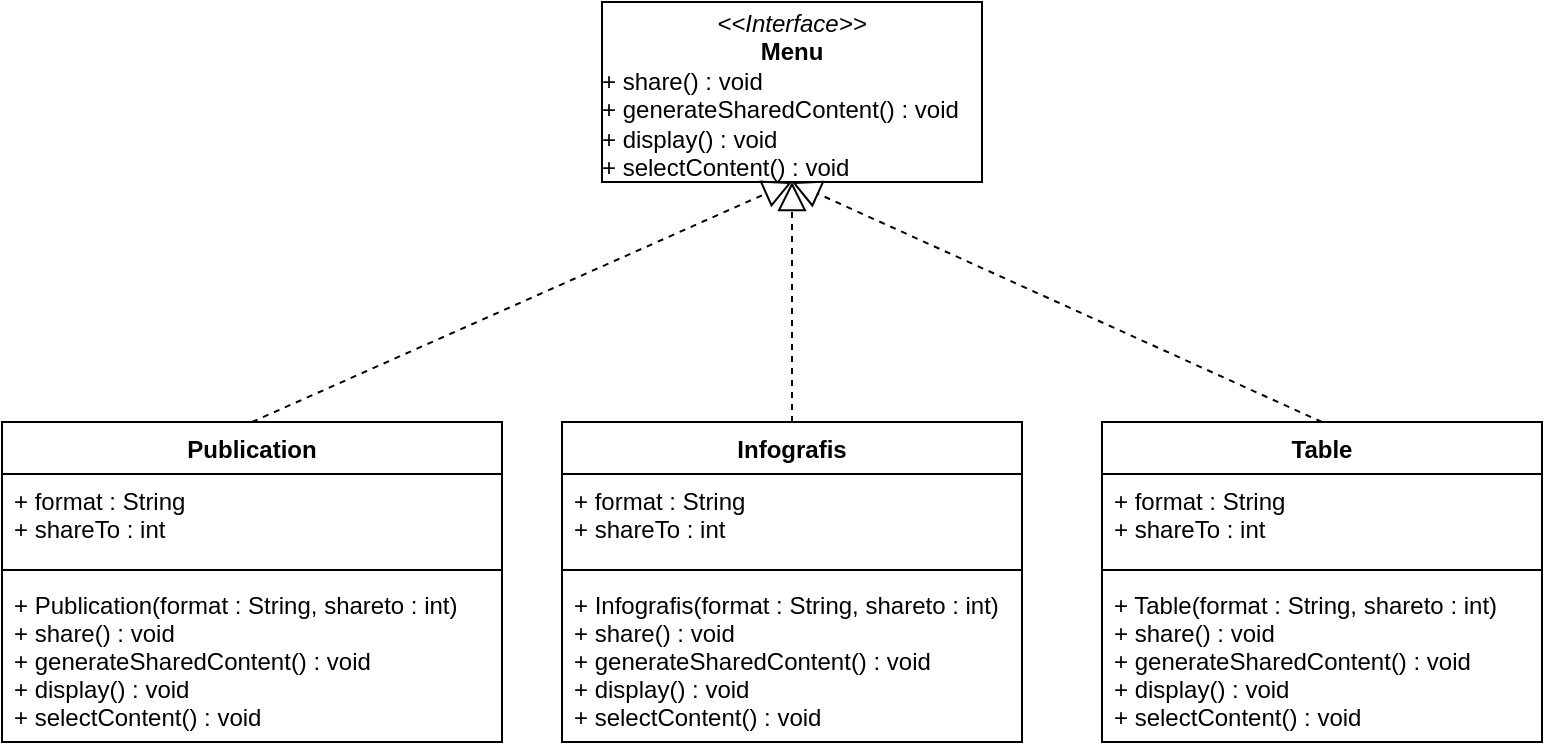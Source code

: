 <mxfile version="17.4.1" type="device"><diagram id="Hk2HBOH9kjmxwfjbY-cj" name="Page-1"><mxGraphModel dx="868" dy="460" grid="1" gridSize="10" guides="1" tooltips="1" connect="1" arrows="1" fold="1" page="1" pageScale="1" pageWidth="850" pageHeight="1100" math="0" shadow="0"><root><mxCell id="0"/><mxCell id="1" parent="0"/><mxCell id="zy9dHdSjfDAm_qm7TGTl-1" value="Publication" style="swimlane;fontStyle=1;align=center;verticalAlign=top;childLayout=stackLayout;horizontal=1;startSize=26;horizontalStack=0;resizeParent=1;resizeParentMax=0;resizeLast=0;collapsible=1;marginBottom=0;" vertex="1" parent="1"><mxGeometry x="50" y="230" width="250" height="160" as="geometry"/></mxCell><mxCell id="zy9dHdSjfDAm_qm7TGTl-16" value="+ format : String&#10;+ shareTo : int" style="text;strokeColor=none;fillColor=none;align=left;verticalAlign=top;spacingLeft=4;spacingRight=4;overflow=hidden;rotatable=0;points=[[0,0.5],[1,0.5]];portConstraint=eastwest;" vertex="1" parent="zy9dHdSjfDAm_qm7TGTl-1"><mxGeometry y="26" width="250" height="44" as="geometry"/></mxCell><mxCell id="zy9dHdSjfDAm_qm7TGTl-17" value="" style="line;strokeWidth=1;fillColor=none;align=left;verticalAlign=middle;spacingTop=-1;spacingLeft=3;spacingRight=3;rotatable=0;labelPosition=right;points=[];portConstraint=eastwest;" vertex="1" parent="zy9dHdSjfDAm_qm7TGTl-1"><mxGeometry y="70" width="250" height="8" as="geometry"/></mxCell><mxCell id="zy9dHdSjfDAm_qm7TGTl-4" value="+ Publication(format : String, shareto : int)&#10;+ share() : void&#10;+ generateSharedContent() : void&#10;+ display() : void&#10;+ selectContent() : void&#10;" style="text;strokeColor=none;fillColor=none;align=left;verticalAlign=top;spacingLeft=4;spacingRight=4;overflow=hidden;rotatable=0;points=[[0,0.5],[1,0.5]];portConstraint=eastwest;" vertex="1" parent="zy9dHdSjfDAm_qm7TGTl-1"><mxGeometry y="78" width="250" height="82" as="geometry"/></mxCell><mxCell id="zy9dHdSjfDAm_qm7TGTl-8" value="&lt;p style=&quot;margin: 0px ; margin-top: 4px ; text-align: center&quot;&gt;&lt;i&gt;&amp;lt;&amp;lt;Interface&amp;gt;&amp;gt;&lt;/i&gt;&lt;br&gt;&lt;b&gt;Menu&lt;/b&gt;&lt;/p&gt;+ share() : void&lt;br style=&quot;padding: 0px ; margin: 0px&quot;&gt;+ generateSharedContent() : void&lt;br style=&quot;padding: 0px ; margin: 0px&quot;&gt;+ display() : void&lt;br style=&quot;padding: 0px ; margin: 0px&quot;&gt;+ selectContent() : void&lt;div style=&quot;padding: 0px ; margin: 0px&quot;&gt;&lt;br style=&quot;padding: 0px ; margin: 0px&quot;&gt;&lt;/div&gt;" style="verticalAlign=top;align=left;overflow=fill;fontSize=12;fontFamily=Helvetica;html=1;" vertex="1" parent="1"><mxGeometry x="350" y="20" width="190" height="90" as="geometry"/></mxCell><mxCell id="zy9dHdSjfDAm_qm7TGTl-9" value="" style="endArrow=block;dashed=1;endFill=0;endSize=12;html=1;rounded=0;entryX=0.5;entryY=1;entryDx=0;entryDy=0;exitX=0.5;exitY=0;exitDx=0;exitDy=0;" edge="1" parent="1" source="zy9dHdSjfDAm_qm7TGTl-1" target="zy9dHdSjfDAm_qm7TGTl-8"><mxGeometry width="160" relative="1" as="geometry"><mxPoint x="340" y="240" as="sourcePoint"/><mxPoint x="500" y="240" as="targetPoint"/></mxGeometry></mxCell><mxCell id="zy9dHdSjfDAm_qm7TGTl-18" value="Infografis" style="swimlane;fontStyle=1;align=center;verticalAlign=top;childLayout=stackLayout;horizontal=1;startSize=26;horizontalStack=0;resizeParent=1;resizeParentMax=0;resizeLast=0;collapsible=1;marginBottom=0;" vertex="1" parent="1"><mxGeometry x="330" y="230" width="230" height="160" as="geometry"/></mxCell><mxCell id="zy9dHdSjfDAm_qm7TGTl-19" value="+ format : String&#10;+ shareTo : int" style="text;strokeColor=none;fillColor=none;align=left;verticalAlign=top;spacingLeft=4;spacingRight=4;overflow=hidden;rotatable=0;points=[[0,0.5],[1,0.5]];portConstraint=eastwest;" vertex="1" parent="zy9dHdSjfDAm_qm7TGTl-18"><mxGeometry y="26" width="230" height="44" as="geometry"/></mxCell><mxCell id="zy9dHdSjfDAm_qm7TGTl-20" value="" style="line;strokeWidth=1;fillColor=none;align=left;verticalAlign=middle;spacingTop=-1;spacingLeft=3;spacingRight=3;rotatable=0;labelPosition=right;points=[];portConstraint=eastwest;" vertex="1" parent="zy9dHdSjfDAm_qm7TGTl-18"><mxGeometry y="70" width="230" height="8" as="geometry"/></mxCell><mxCell id="zy9dHdSjfDAm_qm7TGTl-21" value="+ Infografis(format : String, shareto : int)&#10;+ share() : void&#10;+ generateSharedContent() : void&#10;+ display() : void&#10;+ selectContent() : void&#10;" style="text;strokeColor=none;fillColor=none;align=left;verticalAlign=top;spacingLeft=4;spacingRight=4;overflow=hidden;rotatable=0;points=[[0,0.5],[1,0.5]];portConstraint=eastwest;" vertex="1" parent="zy9dHdSjfDAm_qm7TGTl-18"><mxGeometry y="78" width="230" height="82" as="geometry"/></mxCell><mxCell id="zy9dHdSjfDAm_qm7TGTl-22" value="Table" style="swimlane;fontStyle=1;align=center;verticalAlign=top;childLayout=stackLayout;horizontal=1;startSize=26;horizontalStack=0;resizeParent=1;resizeParentMax=0;resizeLast=0;collapsible=1;marginBottom=0;" vertex="1" parent="1"><mxGeometry x="600" y="230" width="220" height="160" as="geometry"/></mxCell><mxCell id="zy9dHdSjfDAm_qm7TGTl-23" value="+ format : String&#10;+ shareTo : int" style="text;strokeColor=none;fillColor=none;align=left;verticalAlign=top;spacingLeft=4;spacingRight=4;overflow=hidden;rotatable=0;points=[[0,0.5],[1,0.5]];portConstraint=eastwest;" vertex="1" parent="zy9dHdSjfDAm_qm7TGTl-22"><mxGeometry y="26" width="220" height="44" as="geometry"/></mxCell><mxCell id="zy9dHdSjfDAm_qm7TGTl-24" value="" style="line;strokeWidth=1;fillColor=none;align=left;verticalAlign=middle;spacingTop=-1;spacingLeft=3;spacingRight=3;rotatable=0;labelPosition=right;points=[];portConstraint=eastwest;" vertex="1" parent="zy9dHdSjfDAm_qm7TGTl-22"><mxGeometry y="70" width="220" height="8" as="geometry"/></mxCell><mxCell id="zy9dHdSjfDAm_qm7TGTl-25" value="+ Table(format : String, shareto : int)&#10;+ share() : void&#10;+ generateSharedContent() : void&#10;+ display() : void&#10;+ selectContent() : void&#10;" style="text;strokeColor=none;fillColor=none;align=left;verticalAlign=top;spacingLeft=4;spacingRight=4;overflow=hidden;rotatable=0;points=[[0,0.5],[1,0.5]];portConstraint=eastwest;" vertex="1" parent="zy9dHdSjfDAm_qm7TGTl-22"><mxGeometry y="78" width="220" height="82" as="geometry"/></mxCell><mxCell id="zy9dHdSjfDAm_qm7TGTl-26" value="" style="endArrow=block;dashed=1;endFill=0;endSize=12;html=1;rounded=0;entryX=0.5;entryY=1;entryDx=0;entryDy=0;" edge="1" parent="1" source="zy9dHdSjfDAm_qm7TGTl-18" target="zy9dHdSjfDAm_qm7TGTl-8"><mxGeometry width="160" relative="1" as="geometry"><mxPoint x="185" y="240" as="sourcePoint"/><mxPoint x="455" y="120" as="targetPoint"/></mxGeometry></mxCell><mxCell id="zy9dHdSjfDAm_qm7TGTl-27" value="" style="endArrow=block;dashed=1;endFill=0;endSize=12;html=1;rounded=0;entryX=0.5;entryY=1;entryDx=0;entryDy=0;exitX=0.5;exitY=0;exitDx=0;exitDy=0;" edge="1" parent="1" source="zy9dHdSjfDAm_qm7TGTl-22" target="zy9dHdSjfDAm_qm7TGTl-8"><mxGeometry width="160" relative="1" as="geometry"><mxPoint x="455" y="260" as="sourcePoint"/><mxPoint x="455" y="120" as="targetPoint"/></mxGeometry></mxCell></root></mxGraphModel></diagram></mxfile>
